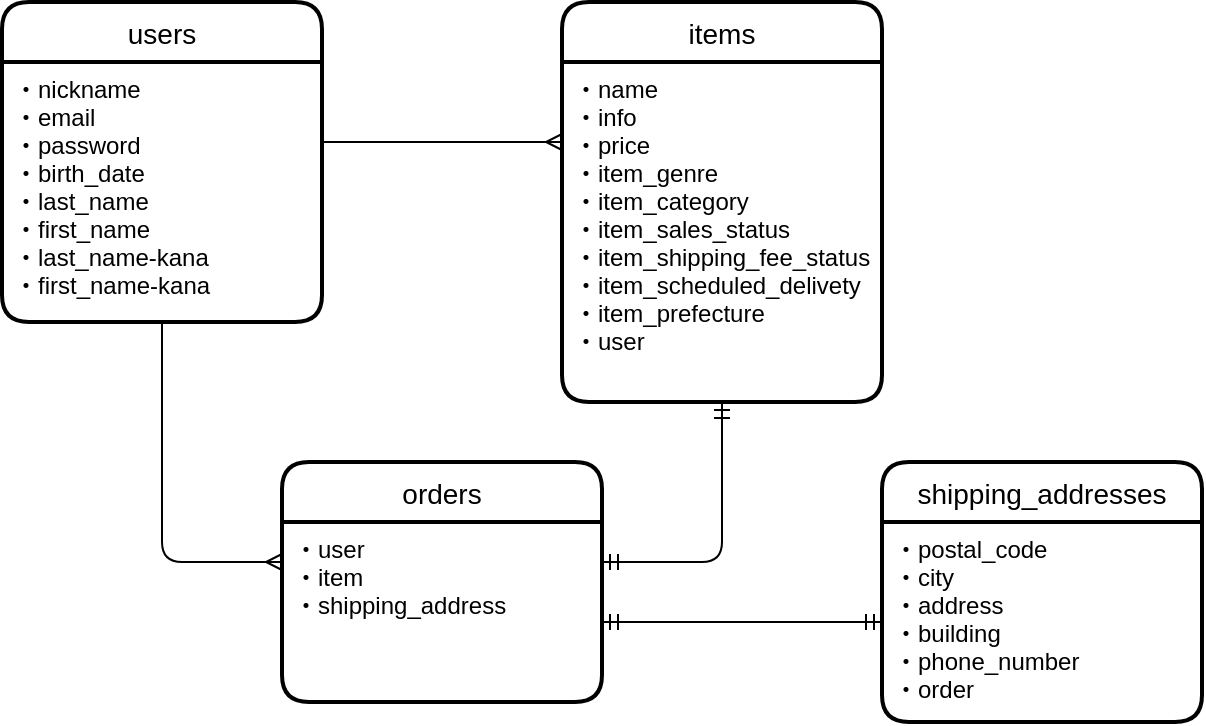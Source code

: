 <mxfile version="13.10.0" type="embed">
    <diagram id="w8PAsQl4l83wvEcodwJ0" name="ページ1">
        <mxGraphModel dx="642" dy="680" grid="1" gridSize="10" guides="1" tooltips="1" connect="1" arrows="1" fold="1" page="1" pageScale="1" pageWidth="850" pageHeight="1100" math="0" shadow="0">
            <root>
                <mxCell id="0"/>
                <mxCell id="1" parent="0"/>
                <mxCell id="120" value="users" style="swimlane;childLayout=stackLayout;horizontal=1;startSize=30;horizontalStack=0;rounded=1;fontSize=14;fontStyle=0;strokeWidth=2;resizeParent=0;resizeLast=1;shadow=0;dashed=0;align=center;" parent="1" vertex="1">
                    <mxGeometry x="40" y="10" width="160" height="160" as="geometry"/>
                </mxCell>
                <mxCell id="121" value="・nickname&#10;・email&#10;・password&#10;・birth_date&#10;・last_name&#10;・first_name&#10;・last_name-kana&#10;・first_name-kana" style="align=left;strokeColor=none;fillColor=none;spacingLeft=4;fontSize=12;verticalAlign=top;resizable=0;rotatable=0;part=1;" parent="120" vertex="1">
                    <mxGeometry y="30" width="160" height="130" as="geometry"/>
                </mxCell>
                <mxCell id="122" value="items" style="swimlane;childLayout=stackLayout;horizontal=1;startSize=30;horizontalStack=0;rounded=1;fontSize=14;fontStyle=0;strokeWidth=2;resizeParent=0;resizeLast=1;shadow=0;dashed=0;align=center;" parent="1" vertex="1">
                    <mxGeometry x="320" y="10" width="160" height="200" as="geometry"/>
                </mxCell>
                <mxCell id="123" value="・name&#10;・info&#10;・price&#10;・item_genre&#10;・item_category&#10;・item_sales_status&#10;・item_shipping_fee_status&#10;・item_scheduled_delivety&#10;・item_prefecture&#10;・user&#10;" style="align=left;strokeColor=none;fillColor=none;spacingLeft=4;fontSize=12;verticalAlign=top;resizable=0;rotatable=0;part=1;" parent="122" vertex="1">
                    <mxGeometry y="30" width="160" height="170" as="geometry"/>
                </mxCell>
                <mxCell id="128" value="orders" style="swimlane;childLayout=stackLayout;horizontal=1;startSize=30;horizontalStack=0;rounded=1;fontSize=14;fontStyle=0;strokeWidth=2;resizeParent=0;resizeLast=1;shadow=0;dashed=0;align=center;" parent="1" vertex="1">
                    <mxGeometry x="180" y="240" width="160" height="120" as="geometry"/>
                </mxCell>
                <mxCell id="129" value="・user&#10;・item&#10;・shipping_address&#10;" style="align=left;strokeColor=none;fillColor=none;spacingLeft=4;fontSize=12;verticalAlign=top;resizable=0;rotatable=0;part=1;" parent="128" vertex="1">
                    <mxGeometry y="30" width="160" height="90" as="geometry"/>
                </mxCell>
                <mxCell id="130" value="shipping_addresses" style="swimlane;childLayout=stackLayout;horizontal=1;startSize=30;horizontalStack=0;rounded=1;fontSize=14;fontStyle=0;strokeWidth=2;resizeParent=0;resizeLast=1;shadow=0;dashed=0;align=center;" parent="1" vertex="1">
                    <mxGeometry x="480" y="240" width="160" height="130" as="geometry"/>
                </mxCell>
                <mxCell id="131" value="・postal_code&#10;・city&#10;・address&#10;・building&#10;・phone_number&#10;・order" style="align=left;strokeColor=none;fillColor=none;spacingLeft=4;fontSize=12;verticalAlign=top;resizable=0;rotatable=0;part=1;" parent="130" vertex="1">
                    <mxGeometry y="30" width="160" height="100" as="geometry"/>
                </mxCell>
                <mxCell id="134" value="" style="fontSize=12;html=1;endArrow=ERmany;" edge="1" parent="1">
                    <mxGeometry width="100" height="100" relative="1" as="geometry">
                        <mxPoint x="200" y="80" as="sourcePoint"/>
                        <mxPoint x="320" y="80" as="targetPoint"/>
                        <Array as="points">
                            <mxPoint x="240" y="80"/>
                            <mxPoint x="280" y="80"/>
                        </Array>
                    </mxGeometry>
                </mxCell>
                <mxCell id="135" value="" style="edgeStyle=orthogonalEdgeStyle;fontSize=12;html=1;endArrow=ERmandOne;startArrow=ERmandOne;" edge="1" parent="1">
                    <mxGeometry width="100" height="100" relative="1" as="geometry">
                        <mxPoint x="340" y="290" as="sourcePoint"/>
                        <mxPoint x="400" y="210" as="targetPoint"/>
                        <Array as="points">
                            <mxPoint x="400" y="290"/>
                        </Array>
                    </mxGeometry>
                </mxCell>
                <mxCell id="138" value="" style="edgeStyle=orthogonalEdgeStyle;fontSize=12;html=1;endArrow=ERmany;exitX=0.5;exitY=1;exitDx=0;exitDy=0;" edge="1" parent="1" source="121">
                    <mxGeometry width="100" height="100" relative="1" as="geometry">
                        <mxPoint x="70" y="190" as="sourcePoint"/>
                        <mxPoint x="180" y="290" as="targetPoint"/>
                        <Array as="points">
                            <mxPoint x="120" y="290"/>
                        </Array>
                    </mxGeometry>
                </mxCell>
                <mxCell id="139" value="" style="fontSize=12;html=1;endArrow=ERmandOne;startArrow=ERmandOne;entryX=0;entryY=0.5;entryDx=0;entryDy=0;" edge="1" parent="1" target="131">
                    <mxGeometry width="100" height="100" relative="1" as="geometry">
                        <mxPoint x="340" y="320" as="sourcePoint"/>
                        <mxPoint x="460" y="320" as="targetPoint"/>
                    </mxGeometry>
                </mxCell>
            </root>
        </mxGraphModel>
    </diagram>
</mxfile>